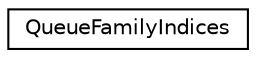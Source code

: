 digraph "Graphical Class Hierarchy"
{
 // LATEX_PDF_SIZE
  edge [fontname="Helvetica",fontsize="10",labelfontname="Helvetica",labelfontsize="10"];
  node [fontname="Helvetica",fontsize="10",shape=record];
  rankdir="LR";
  Node0 [label="QueueFamilyIndices",height=0.2,width=0.4,color="black", fillcolor="white", style="filled",URL="$structQueueFamilyIndices.html",tooltip=" "];
}
